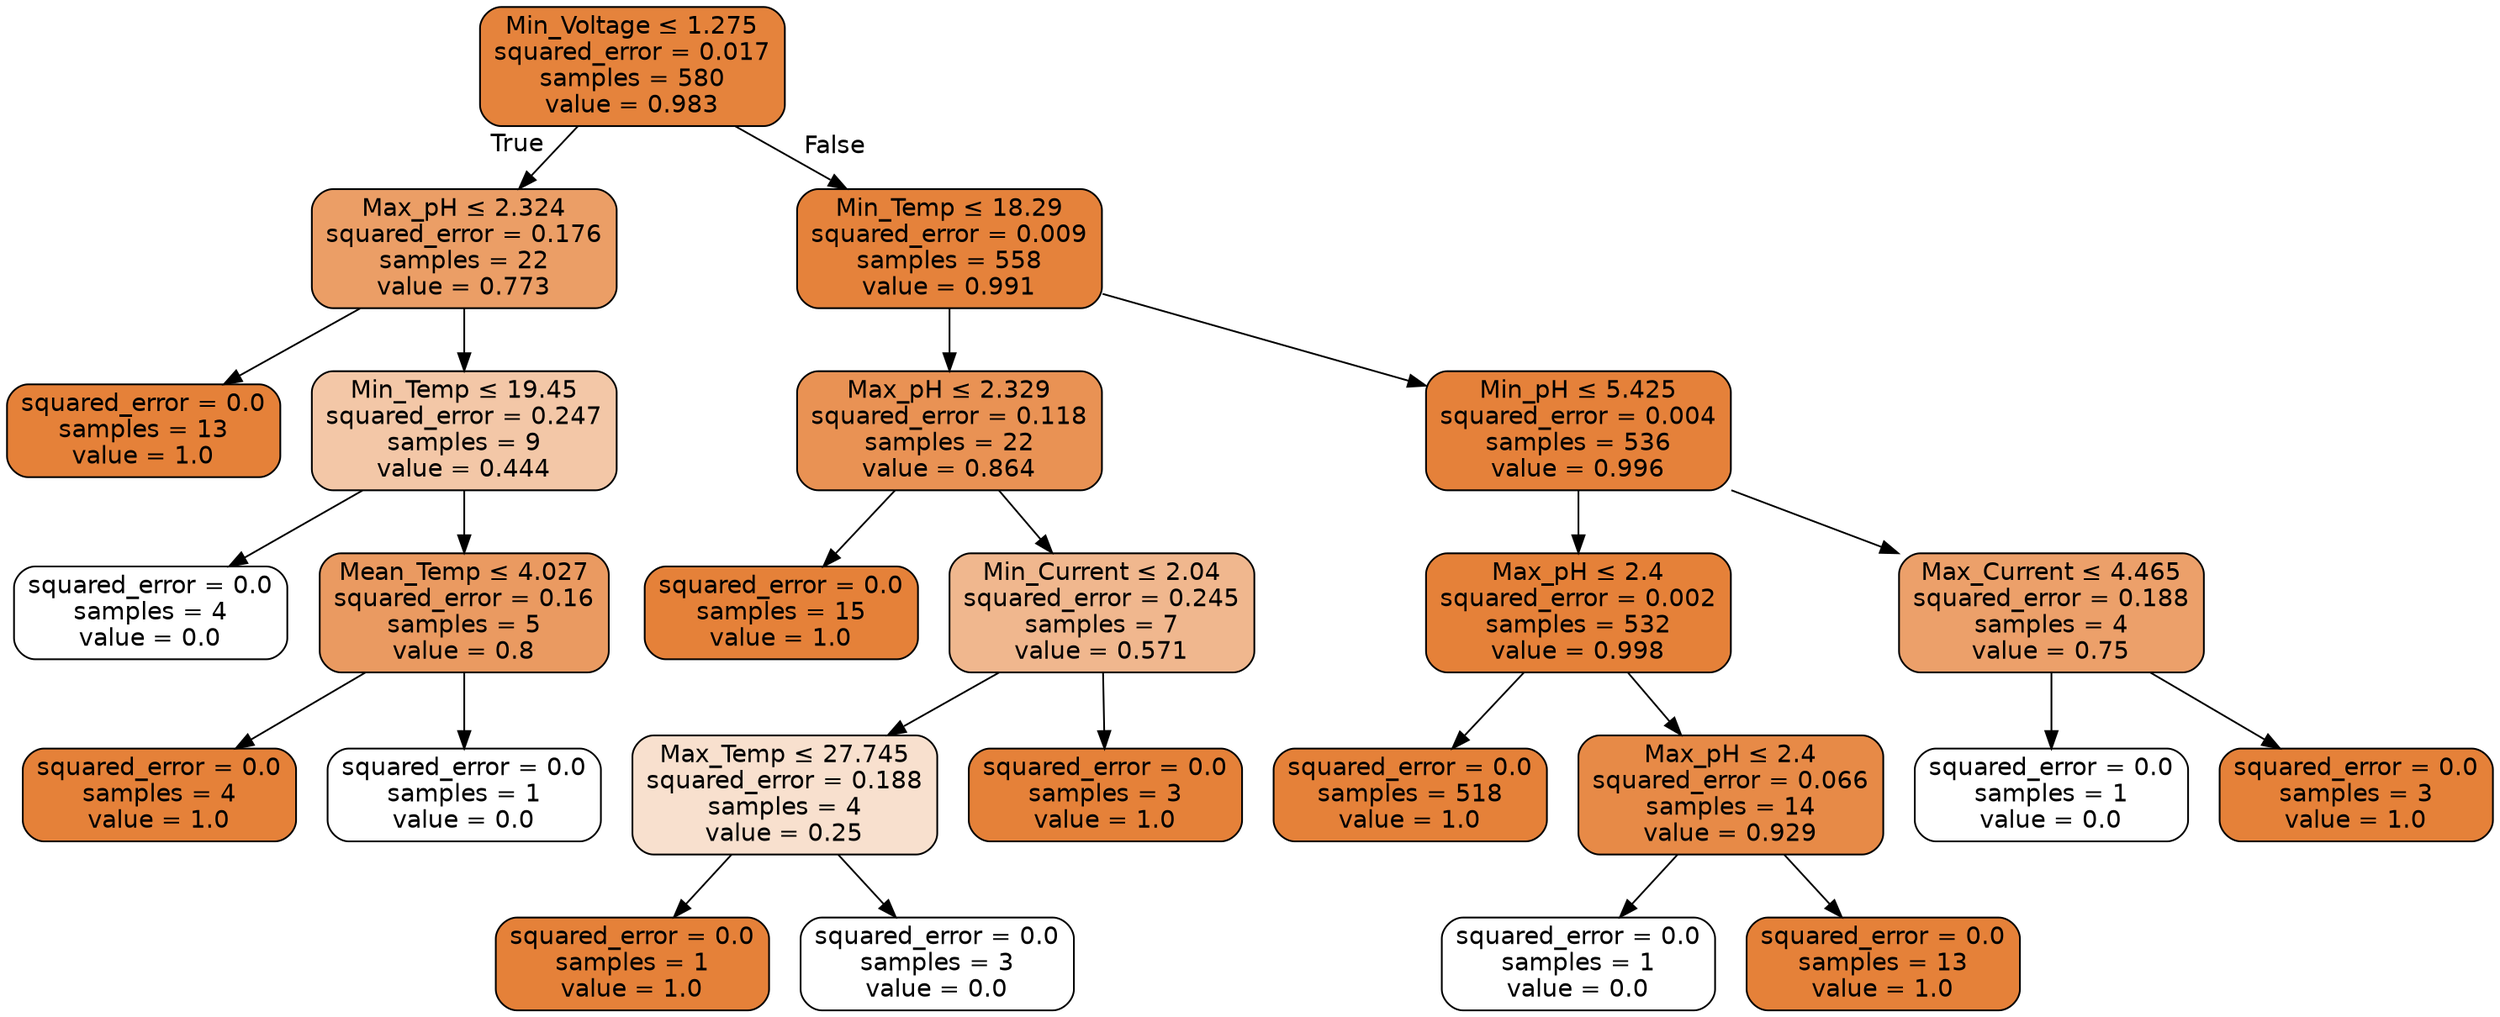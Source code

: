 digraph Tree {
node [shape=box, style="filled, rounded", color="black", fontname="helvetica"] ;
edge [fontname="helvetica"] ;
0 [label=<Min_Voltage &le; 1.275<br/>squared_error = 0.017<br/>samples = 580<br/>value = 0.983>, fillcolor="#e5833c"] ;
1 [label=<Max_pH &le; 2.324<br/>squared_error = 0.176<br/>samples = 22<br/>value = 0.773>, fillcolor="#eb9e66"] ;
0 -> 1 [labeldistance=2.5, labelangle=45, headlabel="True"] ;
2 [label=<squared_error = 0.0<br/>samples = 13<br/>value = 1.0>, fillcolor="#e58139"] ;
1 -> 2 ;
3 [label=<Min_Temp &le; 19.45<br/>squared_error = 0.247<br/>samples = 9<br/>value = 0.444>, fillcolor="#f3c7a7"] ;
1 -> 3 ;
4 [label=<squared_error = 0.0<br/>samples = 4<br/>value = 0.0>, fillcolor="#ffffff"] ;
3 -> 4 ;
5 [label=<Mean_Temp &le; 4.027<br/>squared_error = 0.16<br/>samples = 5<br/>value = 0.8>, fillcolor="#ea9a61"] ;
3 -> 5 ;
6 [label=<squared_error = 0.0<br/>samples = 4<br/>value = 1.0>, fillcolor="#e58139"] ;
5 -> 6 ;
7 [label=<squared_error = 0.0<br/>samples = 1<br/>value = 0.0>, fillcolor="#ffffff"] ;
5 -> 7 ;
8 [label=<Min_Temp &le; 18.29<br/>squared_error = 0.009<br/>samples = 558<br/>value = 0.991>, fillcolor="#e5823b"] ;
0 -> 8 [labeldistance=2.5, labelangle=-45, headlabel="False"] ;
9 [label=<Max_pH &le; 2.329<br/>squared_error = 0.118<br/>samples = 22<br/>value = 0.864>, fillcolor="#e99254"] ;
8 -> 9 ;
10 [label=<squared_error = 0.0<br/>samples = 15<br/>value = 1.0>, fillcolor="#e58139"] ;
9 -> 10 ;
11 [label=<Min_Current &le; 2.04<br/>squared_error = 0.245<br/>samples = 7<br/>value = 0.571>, fillcolor="#f0b78e"] ;
9 -> 11 ;
12 [label=<Max_Temp &le; 27.745<br/>squared_error = 0.188<br/>samples = 4<br/>value = 0.25>, fillcolor="#f8e0ce"] ;
11 -> 12 ;
13 [label=<squared_error = 0.0<br/>samples = 1<br/>value = 1.0>, fillcolor="#e58139"] ;
12 -> 13 ;
14 [label=<squared_error = 0.0<br/>samples = 3<br/>value = 0.0>, fillcolor="#ffffff"] ;
12 -> 14 ;
15 [label=<squared_error = 0.0<br/>samples = 3<br/>value = 1.0>, fillcolor="#e58139"] ;
11 -> 15 ;
16 [label=<Min_pH &le; 5.425<br/>squared_error = 0.004<br/>samples = 536<br/>value = 0.996>, fillcolor="#e5813a"] ;
8 -> 16 ;
17 [label=<Max_pH &le; 2.4<br/>squared_error = 0.002<br/>samples = 532<br/>value = 0.998>, fillcolor="#e58139"] ;
16 -> 17 ;
18 [label=<squared_error = 0.0<br/>samples = 518<br/>value = 1.0>, fillcolor="#e58139"] ;
17 -> 18 ;
19 [label=<Max_pH &le; 2.4<br/>squared_error = 0.066<br/>samples = 14<br/>value = 0.929>, fillcolor="#e78a47"] ;
17 -> 19 ;
20 [label=<squared_error = 0.0<br/>samples = 1<br/>value = 0.0>, fillcolor="#ffffff"] ;
19 -> 20 ;
21 [label=<squared_error = 0.0<br/>samples = 13<br/>value = 1.0>, fillcolor="#e58139"] ;
19 -> 21 ;
22 [label=<Max_Current &le; 4.465<br/>squared_error = 0.188<br/>samples = 4<br/>value = 0.75>, fillcolor="#eca06a"] ;
16 -> 22 ;
23 [label=<squared_error = 0.0<br/>samples = 1<br/>value = 0.0>, fillcolor="#ffffff"] ;
22 -> 23 ;
24 [label=<squared_error = 0.0<br/>samples = 3<br/>value = 1.0>, fillcolor="#e58139"] ;
22 -> 24 ;
}
